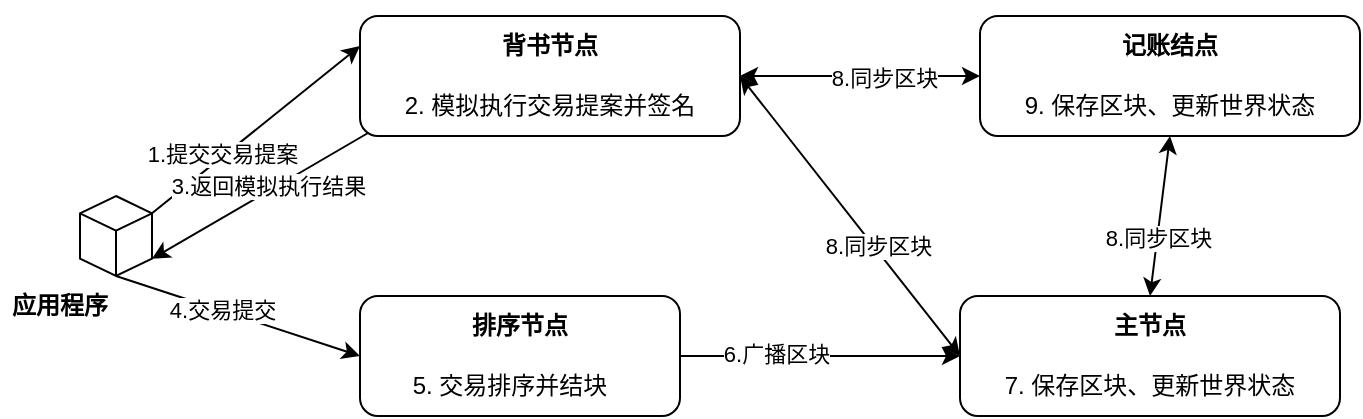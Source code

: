 <mxfile version="17.4.4" type="github">
  <diagram id="z_KvVj-xS7DIn6GpkQeN" name="Page-1">
    <mxGraphModel dx="907" dy="496" grid="1" gridSize="10" guides="1" tooltips="1" connect="1" arrows="1" fold="1" page="1" pageScale="1" pageWidth="827" pageHeight="1169" math="0" shadow="0">
      <root>
        <mxCell id="0" />
        <mxCell id="1" parent="0" />
        <mxCell id="5TgZl-I1P_h0mpLI2e3F-10" style="rounded=0;orthogonalLoop=1;jettySize=auto;html=1;exitX=0;exitY=0;exitDx=36;exitDy=8.643;exitPerimeter=0;entryX=0;entryY=0.25;entryDx=0;entryDy=0;" edge="1" parent="1" source="5TgZl-I1P_h0mpLI2e3F-1" target="5TgZl-I1P_h0mpLI2e3F-4">
          <mxGeometry relative="1" as="geometry" />
        </mxCell>
        <mxCell id="5TgZl-I1P_h0mpLI2e3F-11" value="1.提交交易提案" style="edgeLabel;html=1;align=center;verticalAlign=middle;resizable=0;points=[];" vertex="1" connectable="0" parent="5TgZl-I1P_h0mpLI2e3F-10">
          <mxGeometry x="-0.308" y="1" relative="1" as="geometry">
            <mxPoint as="offset" />
          </mxGeometry>
        </mxCell>
        <mxCell id="5TgZl-I1P_h0mpLI2e3F-18" style="edgeStyle=none;rounded=0;orthogonalLoop=1;jettySize=auto;html=1;exitX=0.5;exitY=1;exitDx=0;exitDy=0;exitPerimeter=0;entryX=0;entryY=0.5;entryDx=0;entryDy=0;" edge="1" parent="1" source="5TgZl-I1P_h0mpLI2e3F-1" target="5TgZl-I1P_h0mpLI2e3F-15">
          <mxGeometry relative="1" as="geometry" />
        </mxCell>
        <mxCell id="5TgZl-I1P_h0mpLI2e3F-19" value="4.交易提交" style="edgeLabel;html=1;align=center;verticalAlign=middle;resizable=0;points=[];" vertex="1" connectable="0" parent="5TgZl-I1P_h0mpLI2e3F-18">
          <mxGeometry x="-0.141" relative="1" as="geometry">
            <mxPoint as="offset" />
          </mxGeometry>
        </mxCell>
        <mxCell id="5TgZl-I1P_h0mpLI2e3F-1" value="" style="html=1;whiteSpace=wrap;shape=isoCube2;backgroundOutline=1;isoAngle=15;" vertex="1" parent="1">
          <mxGeometry x="90" y="170" width="36" height="40" as="geometry" />
        </mxCell>
        <mxCell id="5TgZl-I1P_h0mpLI2e3F-2" value="应用程序" style="text;html=1;strokeColor=none;fillColor=none;align=center;verticalAlign=middle;whiteSpace=wrap;rounded=0;fontStyle=1" vertex="1" parent="1">
          <mxGeometry x="50" y="210" width="60" height="30" as="geometry" />
        </mxCell>
        <mxCell id="5TgZl-I1P_h0mpLI2e3F-31" style="edgeStyle=none;rounded=0;orthogonalLoop=1;jettySize=auto;html=1;exitX=1;exitY=0.5;exitDx=0;exitDy=0;entryX=0;entryY=0.5;entryDx=0;entryDy=0;startArrow=classic;startFill=1;" edge="1" parent="1" source="5TgZl-I1P_h0mpLI2e3F-4" target="5TgZl-I1P_h0mpLI2e3F-20">
          <mxGeometry relative="1" as="geometry" />
        </mxCell>
        <mxCell id="5TgZl-I1P_h0mpLI2e3F-33" value="8.同步区块" style="edgeLabel;html=1;align=center;verticalAlign=middle;resizable=0;points=[];" vertex="1" connectable="0" parent="5TgZl-I1P_h0mpLI2e3F-31">
          <mxGeometry x="0.198" y="-1" relative="1" as="geometry">
            <mxPoint as="offset" />
          </mxGeometry>
        </mxCell>
        <mxCell id="5TgZl-I1P_h0mpLI2e3F-32" style="edgeStyle=none;rounded=0;orthogonalLoop=1;jettySize=auto;html=1;exitX=1;exitY=0.5;exitDx=0;exitDy=0;entryX=0;entryY=0.5;entryDx=0;entryDy=0;startArrow=classic;startFill=1;" edge="1" parent="1" source="5TgZl-I1P_h0mpLI2e3F-4" target="5TgZl-I1P_h0mpLI2e3F-23">
          <mxGeometry relative="1" as="geometry" />
        </mxCell>
        <mxCell id="5TgZl-I1P_h0mpLI2e3F-34" value="8.同步区块" style="edgeLabel;html=1;align=center;verticalAlign=middle;resizable=0;points=[];" vertex="1" connectable="0" parent="5TgZl-I1P_h0mpLI2e3F-32">
          <mxGeometry x="0.222" y="2" relative="1" as="geometry">
            <mxPoint as="offset" />
          </mxGeometry>
        </mxCell>
        <mxCell id="5TgZl-I1P_h0mpLI2e3F-4" value="" style="rounded=1;whiteSpace=wrap;html=1;" vertex="1" parent="1">
          <mxGeometry x="230" y="80" width="190" height="60" as="geometry" />
        </mxCell>
        <mxCell id="5TgZl-I1P_h0mpLI2e3F-6" value="背书节点" style="text;html=1;strokeColor=none;fillColor=none;align=center;verticalAlign=middle;whiteSpace=wrap;rounded=0;fontStyle=1" vertex="1" parent="1">
          <mxGeometry x="295" y="80" width="60" height="30" as="geometry" />
        </mxCell>
        <mxCell id="5TgZl-I1P_h0mpLI2e3F-8" value="2. 模拟执行交易提案并签名" style="text;html=1;strokeColor=none;fillColor=none;align=center;verticalAlign=middle;whiteSpace=wrap;rounded=0;" vertex="1" parent="1">
          <mxGeometry x="240" y="110" width="170" height="30" as="geometry" />
        </mxCell>
        <mxCell id="5TgZl-I1P_h0mpLI2e3F-12" value="" style="endArrow=classic;html=1;rounded=0;exitX=0.02;exitY=0.977;exitDx=0;exitDy=0;exitPerimeter=0;entryX=0;entryY=0;entryDx=36;entryDy=31.357;entryPerimeter=0;" edge="1" parent="1" source="5TgZl-I1P_h0mpLI2e3F-4" target="5TgZl-I1P_h0mpLI2e3F-1">
          <mxGeometry width="50" height="50" relative="1" as="geometry">
            <mxPoint x="290" y="160" as="sourcePoint" />
            <mxPoint x="340" y="110" as="targetPoint" />
            <Array as="points">
              <mxPoint x="180" y="170" />
            </Array>
          </mxGeometry>
        </mxCell>
        <mxCell id="5TgZl-I1P_h0mpLI2e3F-13" value="3.返回模拟执行结果" style="edgeLabel;html=1;align=center;verticalAlign=middle;resizable=0;points=[];" vertex="1" connectable="0" parent="5TgZl-I1P_h0mpLI2e3F-12">
          <mxGeometry x="-0.097" y="-3" relative="1" as="geometry">
            <mxPoint as="offset" />
          </mxGeometry>
        </mxCell>
        <mxCell id="5TgZl-I1P_h0mpLI2e3F-15" value="" style="rounded=1;whiteSpace=wrap;html=1;" vertex="1" parent="1">
          <mxGeometry x="230" y="220" width="160" height="60" as="geometry" />
        </mxCell>
        <mxCell id="5TgZl-I1P_h0mpLI2e3F-16" value="排序节点" style="text;html=1;strokeColor=none;fillColor=none;align=center;verticalAlign=middle;whiteSpace=wrap;rounded=0;fontStyle=1" vertex="1" parent="1">
          <mxGeometry x="280" y="220" width="60" height="30" as="geometry" />
        </mxCell>
        <mxCell id="5TgZl-I1P_h0mpLI2e3F-26" style="edgeStyle=none;rounded=0;orthogonalLoop=1;jettySize=auto;html=1;exitX=1;exitY=0;exitDx=0;exitDy=0;entryX=0;entryY=0.5;entryDx=0;entryDy=0;" edge="1" parent="1" source="5TgZl-I1P_h0mpLI2e3F-17" target="5TgZl-I1P_h0mpLI2e3F-23">
          <mxGeometry relative="1" as="geometry" />
        </mxCell>
        <mxCell id="5TgZl-I1P_h0mpLI2e3F-27" value="6.广播区块" style="edgeLabel;html=1;align=center;verticalAlign=middle;resizable=0;points=[];" vertex="1" connectable="0" parent="5TgZl-I1P_h0mpLI2e3F-26">
          <mxGeometry x="-0.315" y="1" relative="1" as="geometry">
            <mxPoint as="offset" />
          </mxGeometry>
        </mxCell>
        <mxCell id="5TgZl-I1P_h0mpLI2e3F-17" value="5. 交易排序并结块" style="text;html=1;strokeColor=none;fillColor=none;align=center;verticalAlign=middle;whiteSpace=wrap;rounded=0;" vertex="1" parent="1">
          <mxGeometry x="220" y="250" width="170" height="30" as="geometry" />
        </mxCell>
        <mxCell id="5TgZl-I1P_h0mpLI2e3F-20" value="" style="rounded=1;whiteSpace=wrap;html=1;" vertex="1" parent="1">
          <mxGeometry x="540" y="80" width="190" height="60" as="geometry" />
        </mxCell>
        <mxCell id="5TgZl-I1P_h0mpLI2e3F-29" style="edgeStyle=none;rounded=0;orthogonalLoop=1;jettySize=auto;html=1;" edge="1" parent="1" source="5TgZl-I1P_h0mpLI2e3F-21" target="5TgZl-I1P_h0mpLI2e3F-20">
          <mxGeometry relative="1" as="geometry" />
        </mxCell>
        <mxCell id="5TgZl-I1P_h0mpLI2e3F-21" value="记账结点" style="text;html=1;strokeColor=none;fillColor=none;align=center;verticalAlign=middle;whiteSpace=wrap;rounded=0;fontStyle=1" vertex="1" parent="1">
          <mxGeometry x="605" y="80" width="60" height="30" as="geometry" />
        </mxCell>
        <mxCell id="5TgZl-I1P_h0mpLI2e3F-22" value="9. 保存区块、更新世界状态" style="text;html=1;strokeColor=none;fillColor=none;align=center;verticalAlign=middle;whiteSpace=wrap;rounded=0;" vertex="1" parent="1">
          <mxGeometry x="550" y="110" width="170" height="30" as="geometry" />
        </mxCell>
        <mxCell id="5TgZl-I1P_h0mpLI2e3F-23" value="" style="rounded=1;whiteSpace=wrap;html=1;" vertex="1" parent="1">
          <mxGeometry x="530" y="220" width="190" height="60" as="geometry" />
        </mxCell>
        <mxCell id="5TgZl-I1P_h0mpLI2e3F-28" style="edgeStyle=none;rounded=0;orthogonalLoop=1;jettySize=auto;html=1;exitX=0.5;exitY=0;exitDx=0;exitDy=0;entryX=0.5;entryY=1;entryDx=0;entryDy=0;startArrow=classic;startFill=1;" edge="1" parent="1" source="5TgZl-I1P_h0mpLI2e3F-24" target="5TgZl-I1P_h0mpLI2e3F-22">
          <mxGeometry relative="1" as="geometry" />
        </mxCell>
        <mxCell id="5TgZl-I1P_h0mpLI2e3F-30" value="8.同步区块" style="edgeLabel;html=1;align=center;verticalAlign=middle;resizable=0;points=[];" vertex="1" connectable="0" parent="5TgZl-I1P_h0mpLI2e3F-28">
          <mxGeometry x="-0.265" relative="1" as="geometry">
            <mxPoint as="offset" />
          </mxGeometry>
        </mxCell>
        <mxCell id="5TgZl-I1P_h0mpLI2e3F-24" value="主节点" style="text;html=1;strokeColor=none;fillColor=none;align=center;verticalAlign=middle;whiteSpace=wrap;rounded=0;fontStyle=1" vertex="1" parent="1">
          <mxGeometry x="595" y="220" width="60" height="30" as="geometry" />
        </mxCell>
        <mxCell id="5TgZl-I1P_h0mpLI2e3F-25" value="7. 保存区块、更新世界状态" style="text;html=1;strokeColor=none;fillColor=none;align=center;verticalAlign=middle;whiteSpace=wrap;rounded=0;" vertex="1" parent="1">
          <mxGeometry x="540" y="250" width="170" height="30" as="geometry" />
        </mxCell>
      </root>
    </mxGraphModel>
  </diagram>
</mxfile>
